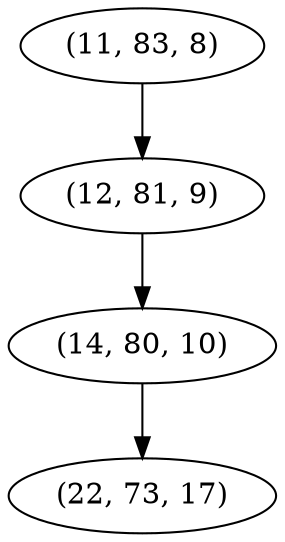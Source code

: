digraph tree {
    "(11, 83, 8)";
    "(12, 81, 9)";
    "(14, 80, 10)";
    "(22, 73, 17)";
    "(11, 83, 8)" -> "(12, 81, 9)";
    "(12, 81, 9)" -> "(14, 80, 10)";
    "(14, 80, 10)" -> "(22, 73, 17)";
}

